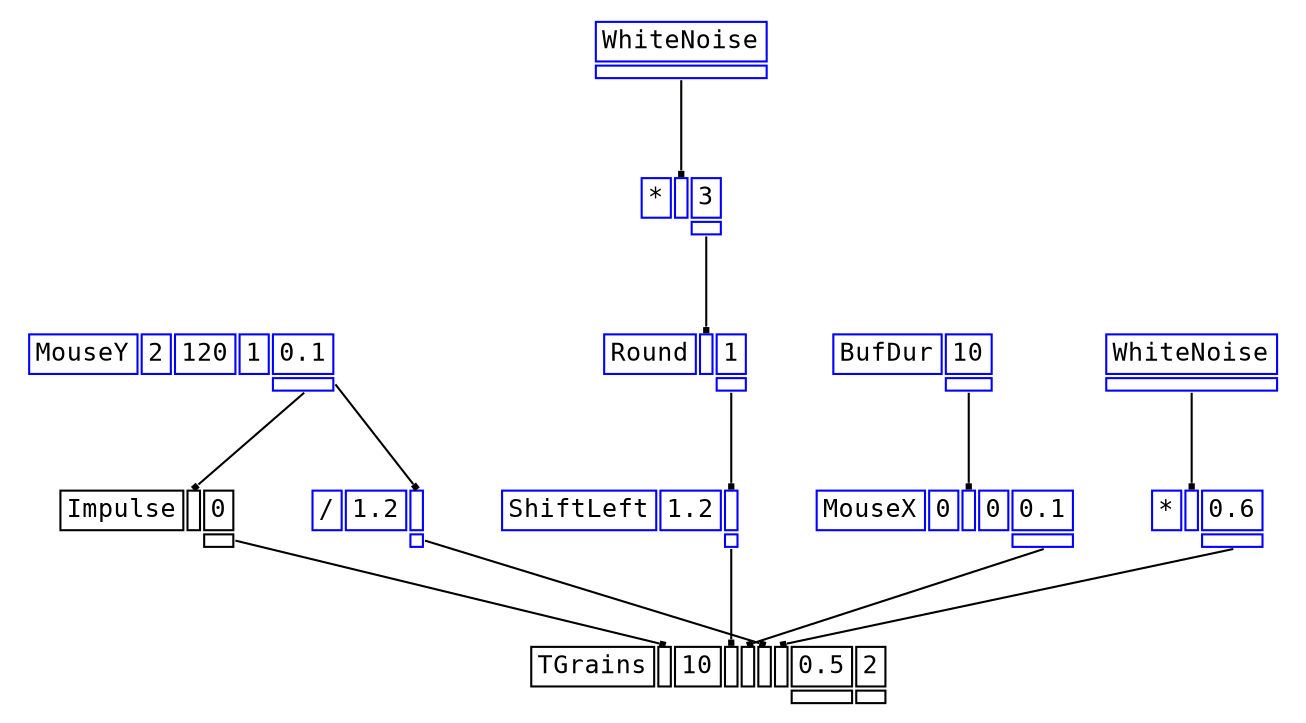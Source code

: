 digraph Anonymous {
graph [splines=false];
node [fontsize=12,fontname="Courier"];
edge [arrowhead=box,arrowsize=0.25];
u_4[shape="plaintext",color="blue",label=<<TABLE BORDER="0" CELLBORDER="1"><TR><TD>MouseY</TD><TD ID="u_4:K_0">2</TD><TD ID="u_4:K_1">120</TD><TD ID="u_4:K_2">1</TD><TD ID="u_4:K_3">0.1</TD></TR><TR><TD BORDER="0"></TD><TD BORDER="0"></TD><TD BORDER="0"></TD><TD BORDER="0"></TD><TD PORT="o_0" ID="u_4:o_0"></TD></TR></TABLE>>];
u_6[shape="plaintext",color="black",label=<<TABLE BORDER="0" CELLBORDER="1"><TR><TD>Impulse</TD><TD PORT="i_0" ID="u_6:i_0"></TD><TD ID="u_6:K_1">0</TD></TR><TR><TD BORDER="0"></TD><TD BORDER="0"></TD><TD PORT="o_0" ID="u_6:o_0"></TD></TR></TABLE>>];
u_9[shape="plaintext",color="blue",label=<<TABLE BORDER="0" CELLBORDER="1"><TR><TD>WhiteNoise</TD></TR><TR><TD PORT="o_0" ID="u_9:o_0"></TD></TR></TABLE>>];
u_11[shape="plaintext",color="blue",label=<<TABLE BORDER="0" CELLBORDER="1"><TR><TD>*</TD><TD PORT="i_0" ID="u_11:i_0"></TD><TD ID="u_11:K_1">3</TD></TR><TR><TD BORDER="0"></TD><TD BORDER="0"></TD><TD PORT="o_0" ID="u_11:o_0"></TD></TR></TABLE>>];
u_12[shape="plaintext",color="blue",label=<<TABLE BORDER="0" CELLBORDER="1"><TR><TD>Round</TD><TD PORT="i_0" ID="u_12:i_0"></TD><TD ID="u_12:K_1">1</TD></TR><TR><TD BORDER="0"></TD><TD BORDER="0"></TD><TD PORT="o_0" ID="u_12:o_0"></TD></TR></TABLE>>];
u_13[shape="plaintext",color="blue",label=<<TABLE BORDER="0" CELLBORDER="1"><TR><TD>ShiftLeft</TD><TD ID="u_13:K_0">1.2</TD><TD PORT="i_1" ID="u_13:i_1"></TD></TR><TR><TD BORDER="0"></TD><TD BORDER="0"></TD><TD PORT="o_0" ID="u_13:o_0"></TD></TR></TABLE>>];
u_14[shape="plaintext",color="blue",label=<<TABLE BORDER="0" CELLBORDER="1"><TR><TD>BufDur</TD><TD ID="u_14:K_0">10</TD></TR><TR><TD BORDER="0"></TD><TD PORT="o_0" ID="u_14:o_0"></TD></TR></TABLE>>];
u_15[shape="plaintext",color="blue",label=<<TABLE BORDER="0" CELLBORDER="1"><TR><TD>MouseX</TD><TD ID="u_15:K_0">0</TD><TD PORT="i_1" ID="u_15:i_1"></TD><TD ID="u_15:K_2">0</TD><TD ID="u_15:K_3">0.1</TD></TR><TR><TD BORDER="0"></TD><TD BORDER="0"></TD><TD BORDER="0"></TD><TD BORDER="0"></TD><TD PORT="o_0" ID="u_15:o_0"></TD></TR></TABLE>>];
u_16[shape="plaintext",color="blue",label=<<TABLE BORDER="0" CELLBORDER="1"><TR><TD>/</TD><TD ID="u_16:K_0">1.2</TD><TD PORT="i_1" ID="u_16:i_1"></TD></TR><TR><TD BORDER="0"></TD><TD BORDER="0"></TD><TD PORT="o_0" ID="u_16:o_0"></TD></TR></TABLE>>];
u_17[shape="plaintext",color="blue",label=<<TABLE BORDER="0" CELLBORDER="1"><TR><TD>WhiteNoise</TD></TR><TR><TD PORT="o_0" ID="u_17:o_0"></TD></TR></TABLE>>];
u_19[shape="plaintext",color="blue",label=<<TABLE BORDER="0" CELLBORDER="1"><TR><TD>*</TD><TD PORT="i_0" ID="u_19:i_0"></TD><TD ID="u_19:K_1">0.6</TD></TR><TR><TD BORDER="0"></TD><TD BORDER="0"></TD><TD PORT="o_0" ID="u_19:o_0"></TD></TR></TABLE>>];
u_21[shape="plaintext",color="black",label=<<TABLE BORDER="0" CELLBORDER="1"><TR><TD>TGrains</TD><TD PORT="i_0" ID="u_21:i_0"></TD><TD ID="u_21:K_1">10</TD><TD PORT="i_2" ID="u_21:i_2"></TD><TD PORT="i_3" ID="u_21:i_3"></TD><TD PORT="i_4" ID="u_21:i_4"></TD><TD PORT="i_5" ID="u_21:i_5"></TD><TD ID="u_21:K_6">0.5</TD><TD ID="u_21:K_7">2</TD></TR><TR><TD BORDER="0"></TD><TD BORDER="0"></TD><TD BORDER="0"></TD><TD BORDER="0"></TD><TD BORDER="0"></TD><TD BORDER="0"></TD><TD BORDER="0"></TD><TD PORT="o_0" ID="u_21:o_0"></TD><TD PORT="o_1" ID="u_21:o_1"></TD></TR></TABLE>>];
u_4:o_0 -> u_6:i_0;
u_9:o_0 -> u_11:i_0;
u_11:o_0 -> u_12:i_0;
u_12:o_0 -> u_13:i_1;
u_14:o_0 -> u_15:i_1;
u_4:o_0 -> u_16:i_1;
u_17:o_0 -> u_19:i_0;
u_6:o_0 -> u_21:i_0;
u_13:o_0 -> u_21:i_2;
u_15:o_0 -> u_21:i_3;
u_16:o_0 -> u_21:i_4;
u_19:o_0 -> u_21:i_5;
}
